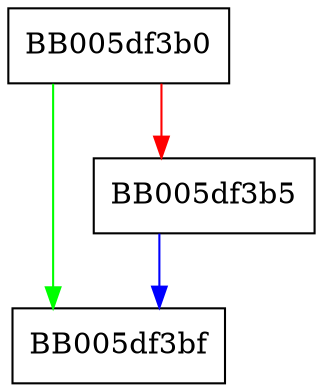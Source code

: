 digraph EVP_PKEY_meth_get_param_check {
  node [shape="box"];
  graph [splines=ortho];
  BB005df3b0 -> BB005df3bf [color="green"];
  BB005df3b0 -> BB005df3b5 [color="red"];
  BB005df3b5 -> BB005df3bf [color="blue"];
}